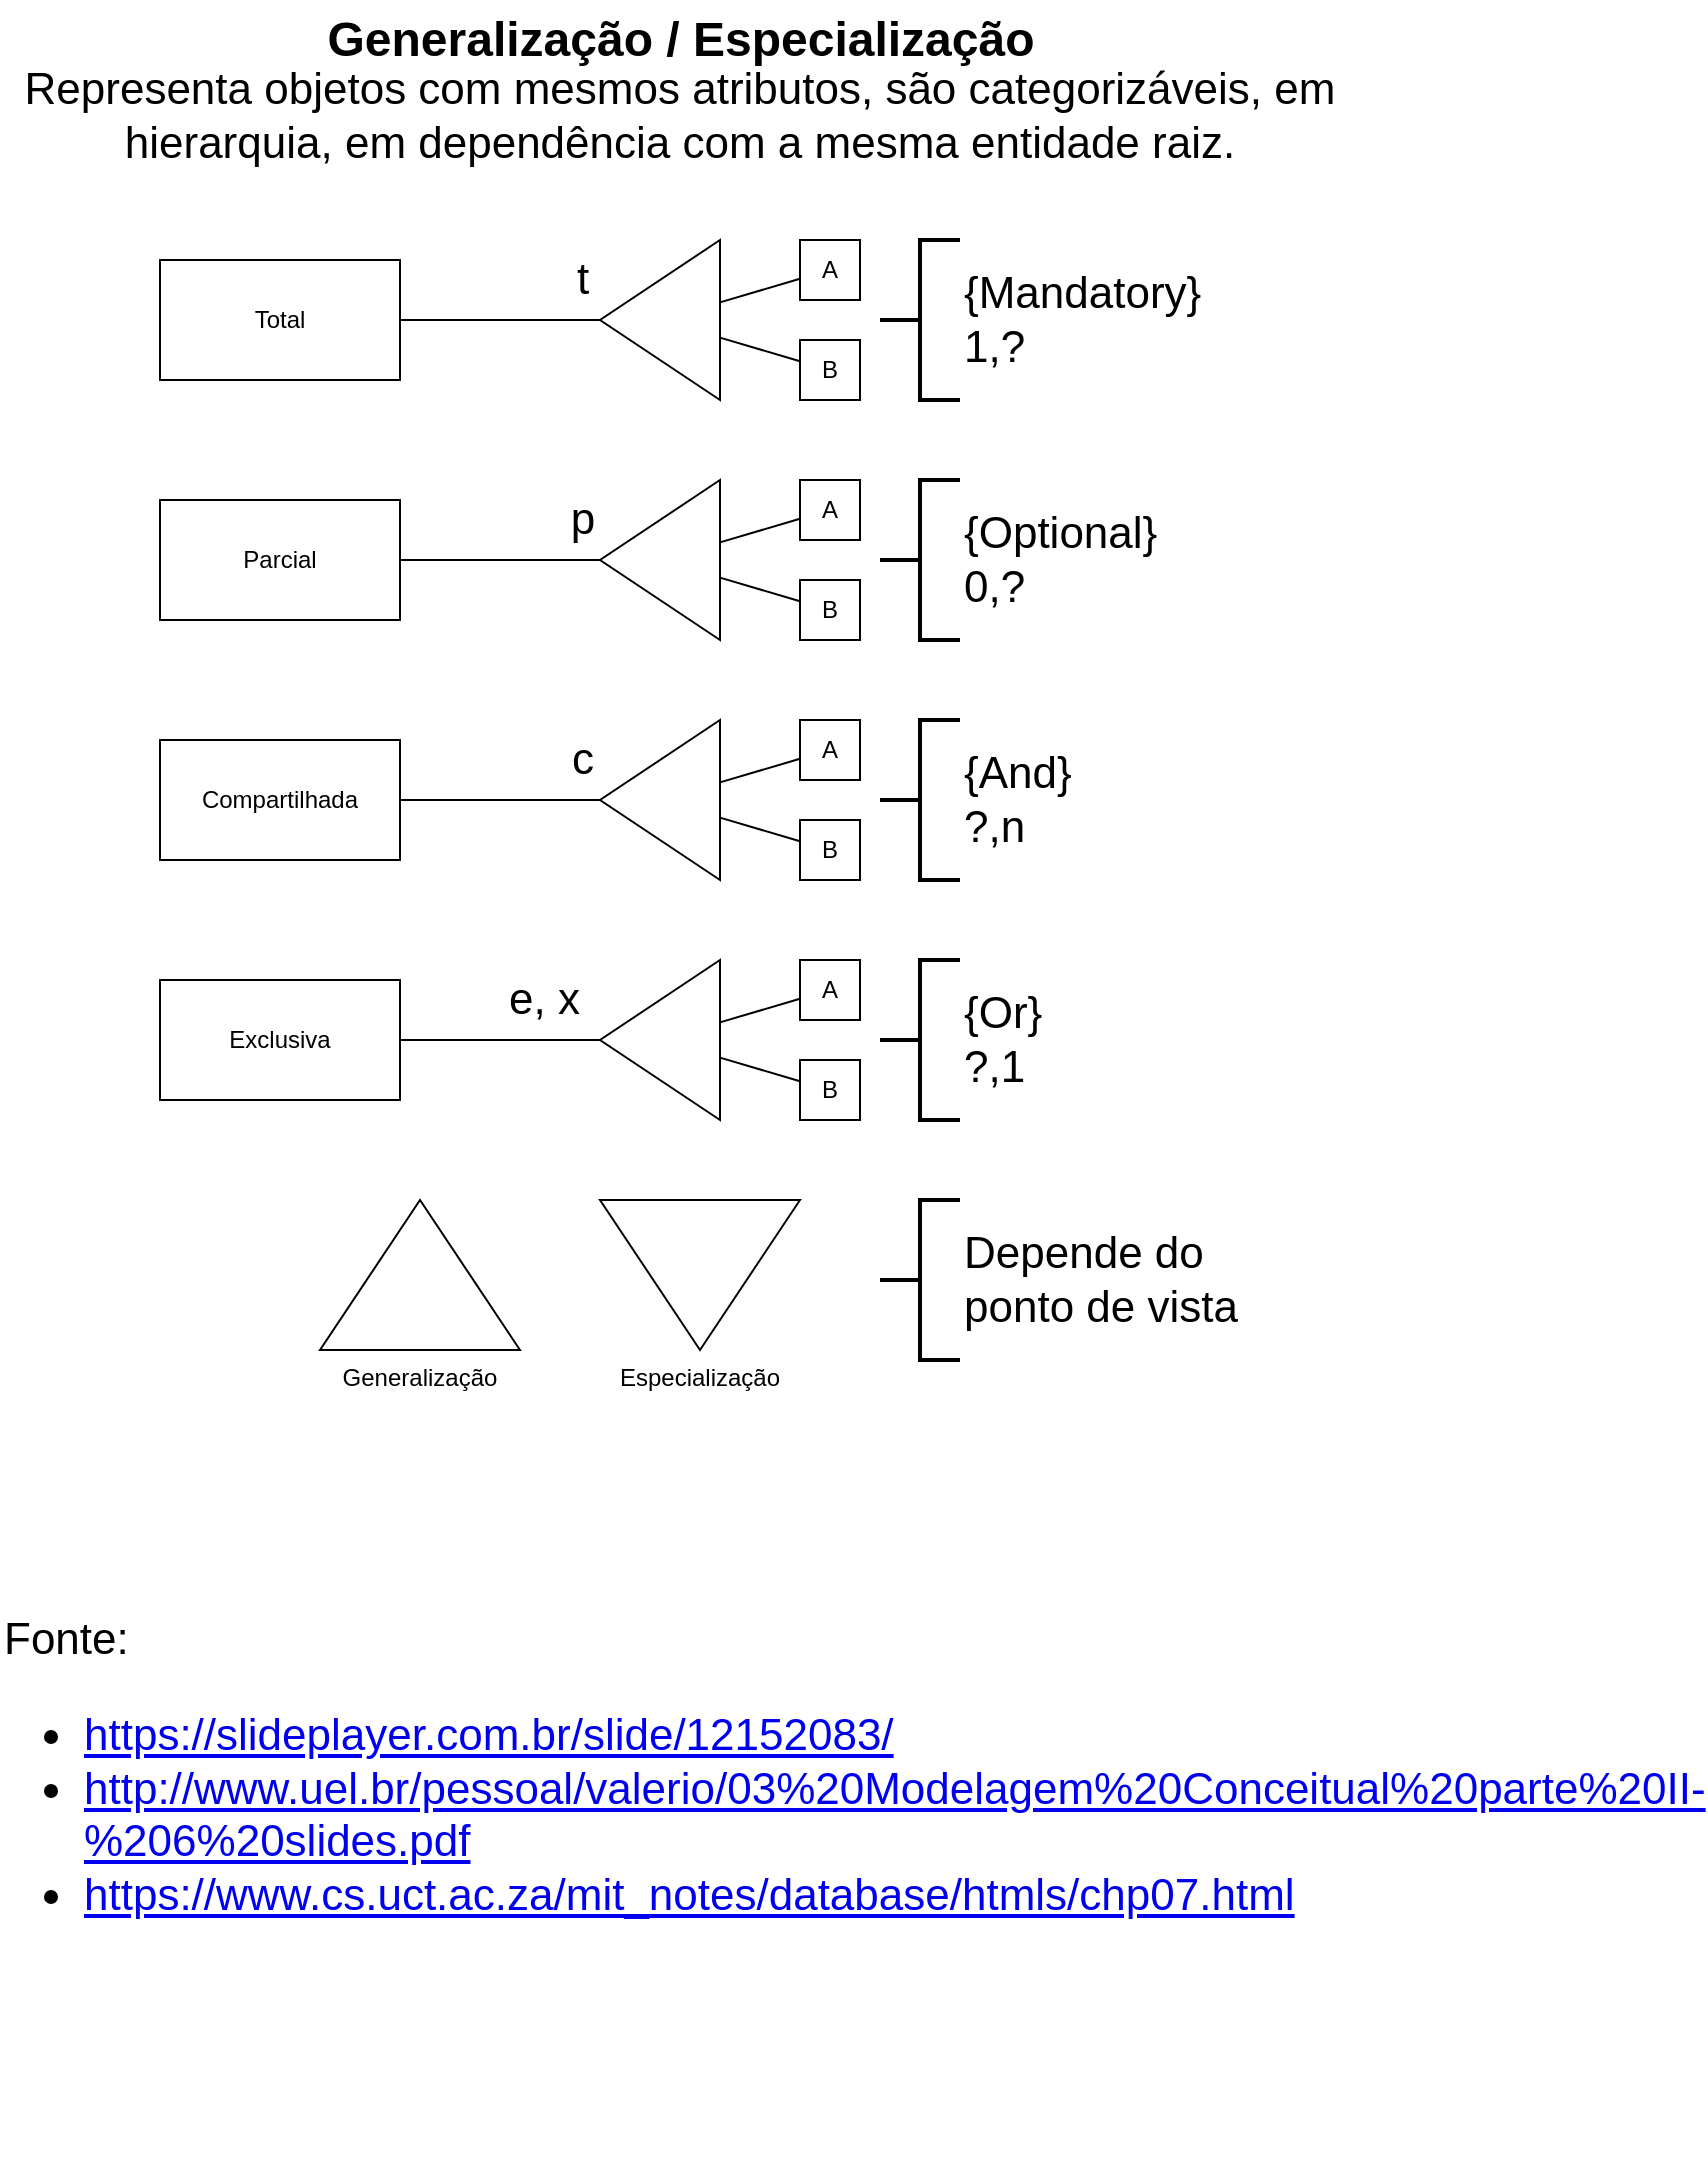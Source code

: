<mxfile>
    <diagram id="dwfFpv9OHfALqprY5GeY" name="Page-1">
        <mxGraphModel dx="888" dy="1247" grid="1" gridSize="10" guides="1" tooltips="1" connect="1" arrows="1" fold="1" page="1" pageScale="1" pageWidth="827" pageHeight="1169" math="0" shadow="0">
            <root>
                <mxCell id="0"/>
                <mxCell id="1" parent="0"/>
                <mxCell id="2" value="Generalização / Especialização" style="text;strokeColor=none;fillColor=none;html=1;fontSize=24;fontStyle=1;verticalAlign=middle;align=center;" parent="1" vertex="1">
                    <mxGeometry x="370" y="40" width="100" height="40" as="geometry"/>
                </mxCell>
                <mxCell id="7" value="c" style="edgeStyle=orthogonalEdgeStyle;rounded=0;orthogonalLoop=1;jettySize=auto;html=1;endArrow=none;endFill=0;fontSize=22;" parent="1" source="5" target="6" edge="1">
                    <mxGeometry x="0.818" y="20" relative="1" as="geometry">
                        <mxPoint as="offset"/>
                    </mxGeometry>
                </mxCell>
                <mxCell id="5" value="Compartilhada" style="whiteSpace=wrap;html=1;" parent="1" vertex="1">
                    <mxGeometry x="160" y="410" width="120" height="60" as="geometry"/>
                </mxCell>
                <mxCell id="6" value="" style="triangle;whiteSpace=wrap;html=1;flipH=1;" parent="1" vertex="1">
                    <mxGeometry x="380" y="400" width="60" height="80" as="geometry"/>
                </mxCell>
                <mxCell id="8" value="e, x" style="edgeStyle=orthogonalEdgeStyle;rounded=0;orthogonalLoop=1;jettySize=auto;html=1;endArrow=none;endFill=0;fontSize=22;align=right;" parent="1" source="9" target="10" edge="1">
                    <mxGeometry x="0.818" y="20" relative="1" as="geometry">
                        <mxPoint as="offset"/>
                    </mxGeometry>
                </mxCell>
                <mxCell id="9" value="Exclusiva" style="whiteSpace=wrap;html=1;" parent="1" vertex="1">
                    <mxGeometry x="160" y="530" width="120" height="60" as="geometry"/>
                </mxCell>
                <mxCell id="10" value="" style="triangle;whiteSpace=wrap;html=1;flipH=1;" parent="1" vertex="1">
                    <mxGeometry x="380" y="520" width="60" height="80" as="geometry"/>
                </mxCell>
                <mxCell id="11" value="p" style="edgeStyle=orthogonalEdgeStyle;rounded=0;orthogonalLoop=1;jettySize=auto;html=1;endArrow=none;endFill=0;fontSize=22;" parent="1" source="12" target="13" edge="1">
                    <mxGeometry x="0.818" y="20" relative="1" as="geometry">
                        <mxPoint as="offset"/>
                    </mxGeometry>
                </mxCell>
                <mxCell id="12" value="Parcial" style="whiteSpace=wrap;html=1;" parent="1" vertex="1">
                    <mxGeometry x="160" y="290" width="120" height="60" as="geometry"/>
                </mxCell>
                <mxCell id="13" value="" style="triangle;whiteSpace=wrap;html=1;flipH=1;" parent="1" vertex="1">
                    <mxGeometry x="380" y="280" width="60" height="80" as="geometry"/>
                </mxCell>
                <mxCell id="14" value="t" style="edgeStyle=orthogonalEdgeStyle;rounded=0;orthogonalLoop=1;jettySize=auto;html=1;endArrow=none;endFill=0;fontSize=22;" parent="1" source="15" target="16" edge="1">
                    <mxGeometry x="0.818" y="20" relative="1" as="geometry">
                        <mxPoint as="offset"/>
                    </mxGeometry>
                </mxCell>
                <mxCell id="15" value="Total" style="whiteSpace=wrap;html=1;" parent="1" vertex="1">
                    <mxGeometry x="160" y="170" width="120" height="60" as="geometry"/>
                </mxCell>
                <mxCell id="17" value="" style="edgeStyle=orthogonalEdgeStyle;rounded=0;orthogonalLoop=1;jettySize=auto;html=1;endArrow=none;endFill=0;fontSize=22;" parent="1" source="16" target="15" edge="1">
                    <mxGeometry relative="1" as="geometry"/>
                </mxCell>
                <mxCell id="19" value="" style="rounded=0;orthogonalLoop=1;jettySize=auto;html=1;endArrow=none;endFill=0;fontSize=22;" parent="1" source="16" target="18" edge="1">
                    <mxGeometry relative="1" as="geometry"/>
                </mxCell>
                <mxCell id="16" value="" style="triangle;whiteSpace=wrap;html=1;flipH=1;" parent="1" vertex="1">
                    <mxGeometry x="380" y="160" width="60" height="80" as="geometry"/>
                </mxCell>
                <mxCell id="18" value="A" style="whiteSpace=wrap;html=1;" parent="1" vertex="1">
                    <mxGeometry x="480" y="160" width="30" height="30" as="geometry"/>
                </mxCell>
                <mxCell id="21" style="edgeStyle=none;rounded=0;orthogonalLoop=1;jettySize=auto;html=1;endArrow=none;endFill=0;fontSize=22;" parent="1" source="20" target="16" edge="1">
                    <mxGeometry relative="1" as="geometry"/>
                </mxCell>
                <mxCell id="20" value="B" style="whiteSpace=wrap;html=1;" parent="1" vertex="1">
                    <mxGeometry x="480" y="210" width="30" height="30" as="geometry"/>
                </mxCell>
                <mxCell id="22" value="{Mandatory}&lt;br&gt;1,?" style="strokeWidth=2;html=1;shape=mxgraph.flowchart.annotation_2;align=left;labelPosition=right;pointerEvents=1;fontSize=22;" parent="1" vertex="1">
                    <mxGeometry x="520" y="160" width="40" height="80" as="geometry"/>
                </mxCell>
                <mxCell id="23" value="{Optional}&lt;br&gt;0,?" style="strokeWidth=2;html=1;shape=mxgraph.flowchart.annotation_2;align=left;labelPosition=right;pointerEvents=1;fontSize=22;" parent="1" vertex="1">
                    <mxGeometry x="520" y="280" width="40" height="80" as="geometry"/>
                </mxCell>
                <mxCell id="24" value="" style="rounded=0;orthogonalLoop=1;jettySize=auto;html=1;endArrow=none;endFill=0;fontSize=22;" parent="1" target="25" edge="1">
                    <mxGeometry relative="1" as="geometry">
                        <mxPoint x="440" y="311.176" as="sourcePoint"/>
                    </mxGeometry>
                </mxCell>
                <mxCell id="25" value="A" style="whiteSpace=wrap;html=1;" parent="1" vertex="1">
                    <mxGeometry x="480" y="280" width="30" height="30" as="geometry"/>
                </mxCell>
                <mxCell id="26" style="edgeStyle=none;rounded=0;orthogonalLoop=1;jettySize=auto;html=1;endArrow=none;endFill=0;fontSize=22;" parent="1" source="27" edge="1">
                    <mxGeometry relative="1" as="geometry">
                        <mxPoint x="440" y="328.824" as="targetPoint"/>
                    </mxGeometry>
                </mxCell>
                <mxCell id="27" value="B" style="whiteSpace=wrap;html=1;" parent="1" vertex="1">
                    <mxGeometry x="480" y="330" width="30" height="30" as="geometry"/>
                </mxCell>
                <mxCell id="28" value="" style="rounded=0;orthogonalLoop=1;jettySize=auto;html=1;endArrow=none;endFill=0;fontSize=22;" parent="1" target="29" edge="1">
                    <mxGeometry relative="1" as="geometry">
                        <mxPoint x="440" y="551.176" as="sourcePoint"/>
                    </mxGeometry>
                </mxCell>
                <mxCell id="29" value="A" style="whiteSpace=wrap;html=1;" parent="1" vertex="1">
                    <mxGeometry x="480" y="520" width="30" height="30" as="geometry"/>
                </mxCell>
                <mxCell id="30" style="edgeStyle=none;rounded=0;orthogonalLoop=1;jettySize=auto;html=1;endArrow=none;endFill=0;fontSize=22;" parent="1" source="31" edge="1">
                    <mxGeometry relative="1" as="geometry">
                        <mxPoint x="440" y="568.824" as="targetPoint"/>
                    </mxGeometry>
                </mxCell>
                <mxCell id="31" value="B" style="whiteSpace=wrap;html=1;" parent="1" vertex="1">
                    <mxGeometry x="480" y="570" width="30" height="30" as="geometry"/>
                </mxCell>
                <mxCell id="32" value="" style="rounded=0;orthogonalLoop=1;jettySize=auto;html=1;endArrow=none;endFill=0;fontSize=22;" parent="1" target="33" edge="1">
                    <mxGeometry relative="1" as="geometry">
                        <mxPoint x="440" y="431.176" as="sourcePoint"/>
                    </mxGeometry>
                </mxCell>
                <mxCell id="33" value="A" style="whiteSpace=wrap;html=1;" parent="1" vertex="1">
                    <mxGeometry x="480" y="400" width="30" height="30" as="geometry"/>
                </mxCell>
                <mxCell id="34" style="edgeStyle=none;rounded=0;orthogonalLoop=1;jettySize=auto;html=1;endArrow=none;endFill=0;fontSize=22;" parent="1" source="35" edge="1">
                    <mxGeometry relative="1" as="geometry">
                        <mxPoint x="440" y="448.824" as="targetPoint"/>
                    </mxGeometry>
                </mxCell>
                <mxCell id="35" value="B" style="whiteSpace=wrap;html=1;" parent="1" vertex="1">
                    <mxGeometry x="480" y="450" width="30" height="30" as="geometry"/>
                </mxCell>
                <mxCell id="36" value="{Or}&lt;br&gt;?,1" style="strokeWidth=2;html=1;shape=mxgraph.flowchart.annotation_2;align=left;labelPosition=right;pointerEvents=1;fontSize=22;" parent="1" vertex="1">
                    <mxGeometry x="520" y="520" width="40" height="80" as="geometry"/>
                </mxCell>
                <mxCell id="37" value="{And}&lt;br&gt;?,n" style="strokeWidth=2;html=1;shape=mxgraph.flowchart.annotation_2;align=left;labelPosition=right;pointerEvents=1;fontSize=22;" parent="1" vertex="1">
                    <mxGeometry x="520" y="400" width="40" height="80" as="geometry"/>
                </mxCell>
                <mxCell id="52" value="Representa objetos com mesmos atributos, são categorizáveis, em hierarquia, em dependência com a mesma entidade raiz." style="text;html=1;strokeColor=none;fillColor=none;align=center;verticalAlign=middle;whiteSpace=wrap;rounded=0;fontSize=22;" parent="1" vertex="1">
                    <mxGeometry x="80" y="80" width="680" height="35" as="geometry"/>
                </mxCell>
                <mxCell id="53" value="Fonte:&lt;br&gt;&lt;ul&gt;&lt;li&gt;&lt;span&gt;&lt;a href=&quot;https://slideplayer.com.br/slide/12152083/&quot;&gt;https://slideplayer.com.br/slide/12152083/&lt;/a&gt;&lt;br&gt;&lt;/span&gt;&lt;/li&gt;&lt;li&gt;&lt;a href=&quot;http://www.uel.br/pessoal/valerio/03%20Modelagem%20Conceitual%20parte%20II-%206%20slides.pdf&quot;&gt;http://www.uel.br/pessoal/valerio/03%20Modelagem%20Conceitual%20parte%20II-%206%20slides.pdf&lt;/a&gt;&lt;br&gt;&lt;/li&gt;&lt;li&gt;&lt;a href=&quot;https://www.cs.uct.ac.za/mit_notes/database/htmls/chp07.html&quot;&gt;https://www.cs.uct.ac.za/mit_notes/database/htmls/chp07.html&lt;/a&gt;&lt;br&gt;&lt;/li&gt;&lt;/ul&gt;" style="text;html=1;strokeColor=none;fillColor=none;align=left;verticalAlign=top;rounded=0;fontSize=22;whiteSpace=wrap;" parent="1" vertex="1">
                    <mxGeometry x="80" y="840" width="640" height="280" as="geometry"/>
                </mxCell>
                <mxCell id="54" value="Generalização" style="triangle;whiteSpace=wrap;html=1;flipH=1;rotation=0;direction=north;flipV=0;labelPosition=center;verticalLabelPosition=bottom;align=center;verticalAlign=top;" vertex="1" parent="1">
                    <mxGeometry x="240" y="640" width="100" height="75" as="geometry"/>
                </mxCell>
                <mxCell id="55" value="Especialização" style="triangle;whiteSpace=wrap;html=1;flipH=1;rotation=0;direction=north;flipV=1;labelPosition=center;verticalLabelPosition=bottom;align=center;verticalAlign=top;" vertex="1" parent="1">
                    <mxGeometry x="380" y="640" width="100" height="75" as="geometry"/>
                </mxCell>
                <mxCell id="56" value="Depende do&lt;br&gt;ponto de vista" style="strokeWidth=2;html=1;shape=mxgraph.flowchart.annotation_2;align=left;labelPosition=right;pointerEvents=1;fontSize=22;" vertex="1" parent="1">
                    <mxGeometry x="520" y="640" width="40" height="80" as="geometry"/>
                </mxCell>
            </root>
        </mxGraphModel>
    </diagram>
</mxfile>